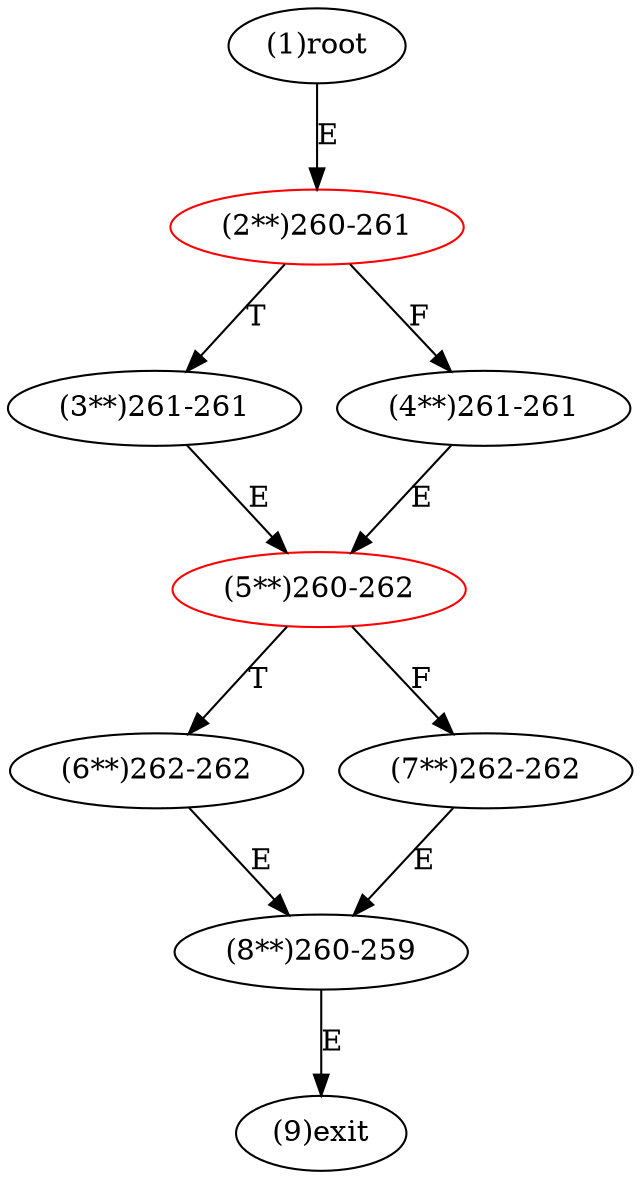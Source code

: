 digraph "" { 
1[ label="(1)root"];
2[ label="(2**)260-261",color=red];
3[ label="(3**)261-261"];
4[ label="(4**)261-261"];
5[ label="(5**)260-262",color=red];
6[ label="(6**)262-262"];
7[ label="(7**)262-262"];
8[ label="(8**)260-259"];
9[ label="(9)exit"];
1->2[ label="E"];
2->4[ label="F"];
2->3[ label="T"];
3->5[ label="E"];
4->5[ label="E"];
5->7[ label="F"];
5->6[ label="T"];
6->8[ label="E"];
7->8[ label="E"];
8->9[ label="E"];
}
